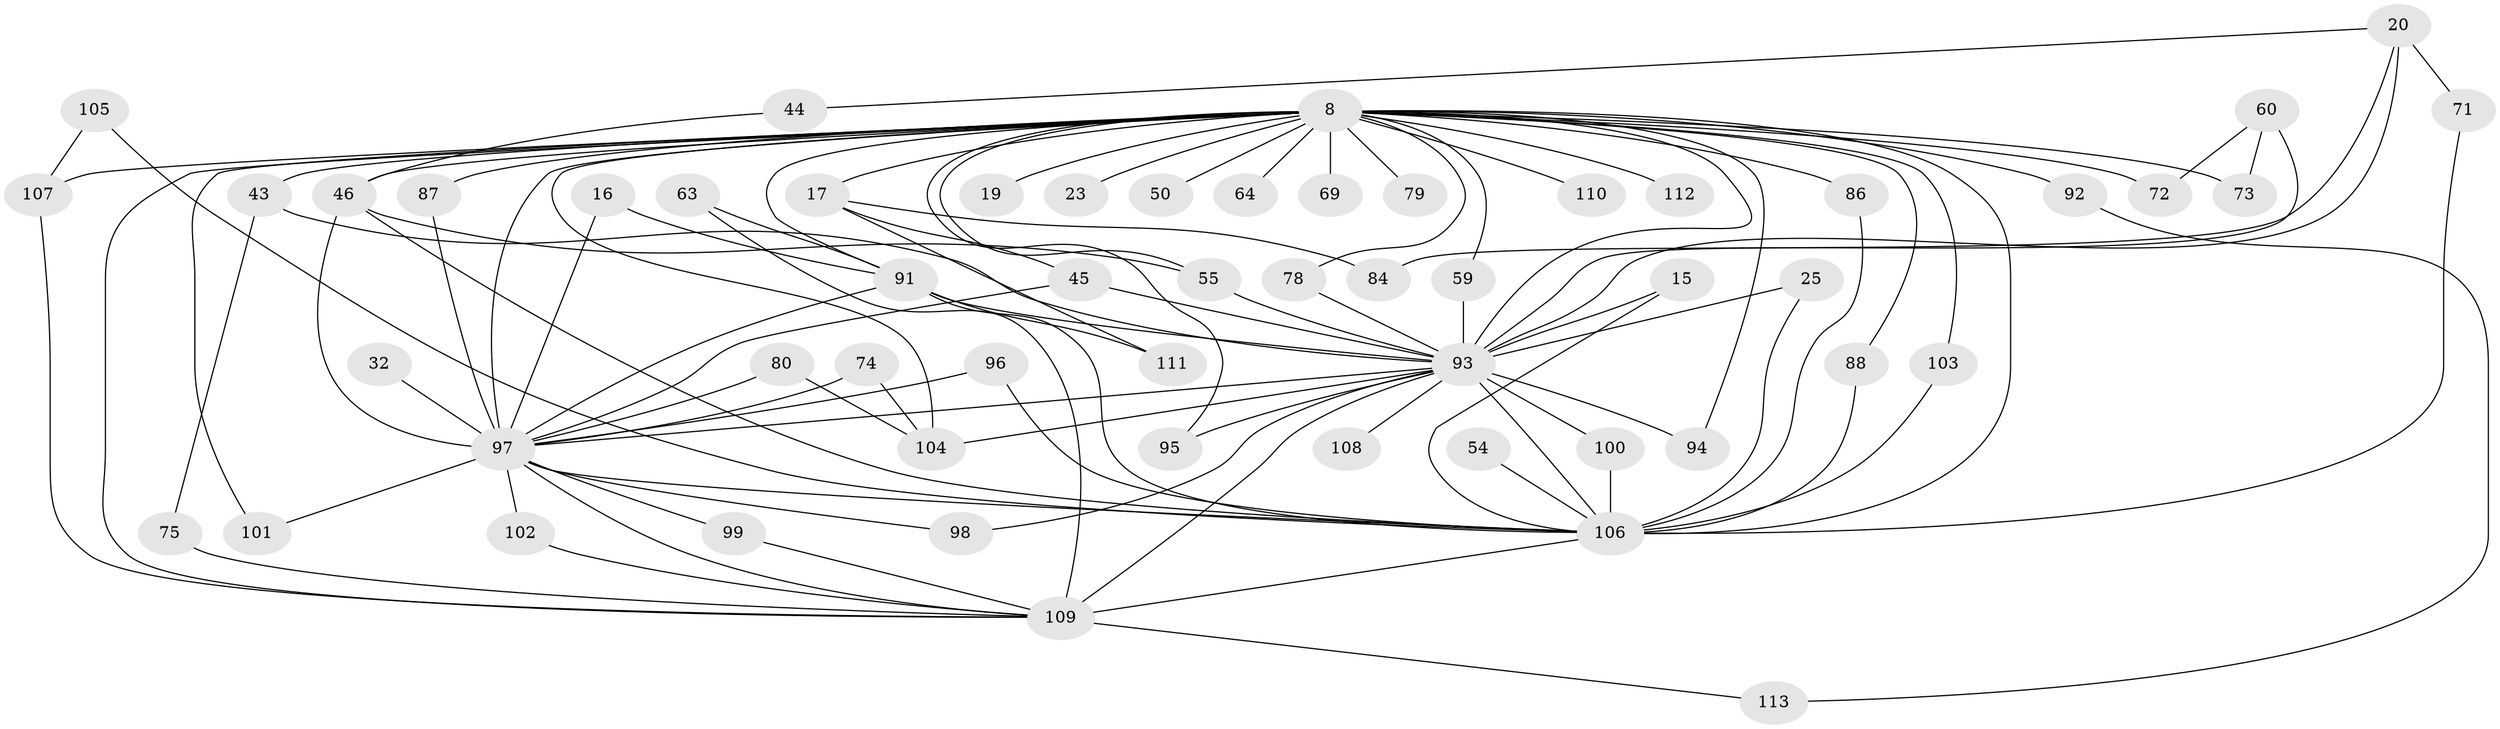 // original degree distribution, {25: 0.035398230088495575, 20: 0.008849557522123894, 19: 0.008849557522123894, 18: 0.008849557522123894, 24: 0.008849557522123894, 15: 0.008849557522123894, 27: 0.008849557522123894, 5: 0.04424778761061947, 3: 0.21238938053097345, 4: 0.07079646017699115, 2: 0.5486725663716814, 6: 0.017699115044247787, 7: 0.017699115044247787}
// Generated by graph-tools (version 1.1) at 2025/44/03/09/25 04:44:42]
// undirected, 56 vertices, 102 edges
graph export_dot {
graph [start="1"]
  node [color=gray90,style=filled];
  8 [super="+6+3"];
  15;
  16;
  17;
  19;
  20;
  23;
  25;
  32;
  43 [super="+24"];
  44;
  45 [super="+26"];
  46 [super="+13+31"];
  50 [super="+18"];
  54;
  55 [super="+51"];
  59 [super="+29+52"];
  60 [super="+38"];
  63;
  64;
  69;
  71 [super="+70"];
  72;
  73;
  74;
  75;
  78;
  79;
  80;
  84;
  86 [super="+67"];
  87 [super="+65"];
  88;
  91 [super="+61+90"];
  92;
  93 [super="+68+10+83"];
  94 [super="+77"];
  95;
  96;
  97 [super="+34"];
  98;
  99;
  100 [super="+76"];
  101 [super="+62+30"];
  102;
  103;
  104 [super="+57"];
  105;
  106 [super="+11+81+85"];
  107 [super="+66+47"];
  108;
  109 [super="+37+49+58+56"];
  110;
  111;
  112;
  113;
  8 -- 17 [weight=2];
  8 -- 19 [weight=2];
  8 -- 50 [weight=3];
  8 -- 64 [weight=2];
  8 -- 78;
  8 -- 87 [weight=3];
  8 -- 103;
  8 -- 110 [weight=2];
  8 -- 112 [weight=2];
  8 -- 69 [weight=2];
  8 -- 73;
  8 -- 79 [weight=2];
  8 -- 101 [weight=3];
  8 -- 55;
  8 -- 23 [weight=2];
  8 -- 43 [weight=2];
  8 -- 59;
  8 -- 72;
  8 -- 86 [weight=2];
  8 -- 88;
  8 -- 91 [weight=2];
  8 -- 92 [weight=2];
  8 -- 94;
  8 -- 95;
  8 -- 97 [weight=11];
  8 -- 104 [weight=2];
  8 -- 106 [weight=15];
  8 -- 107 [weight=3];
  8 -- 93 [weight=10];
  8 -- 109 [weight=3];
  8 -- 46;
  15 -- 106;
  15 -- 93;
  16 -- 97;
  16 -- 91;
  17 -- 84;
  17 -- 111;
  17 -- 45;
  20 -- 44;
  20 -- 71 [weight=2];
  20 -- 84;
  20 -- 93 [weight=2];
  25 -- 106;
  25 -- 93;
  32 -- 97 [weight=2];
  43 -- 75;
  43 -- 93;
  44 -- 46;
  45 -- 97;
  45 -- 93;
  46 -- 97 [weight=2];
  46 -- 106;
  46 -- 55;
  54 -- 106 [weight=2];
  55 -- 93;
  59 -- 93 [weight=3];
  60 -- 72;
  60 -- 73;
  60 -- 93 [weight=2];
  63 -- 109;
  63 -- 91;
  71 -- 106;
  74 -- 104;
  74 -- 97;
  75 -- 109;
  78 -- 93;
  80 -- 104;
  80 -- 97;
  86 -- 106;
  87 -- 97;
  88 -- 106;
  91 -- 111;
  91 -- 106;
  91 -- 93 [weight=4];
  91 -- 97;
  92 -- 113;
  93 -- 106 [weight=6];
  93 -- 94 [weight=2];
  93 -- 95;
  93 -- 97 [weight=4];
  93 -- 98;
  93 -- 100;
  93 -- 104;
  93 -- 108;
  93 -- 109 [weight=6];
  96 -- 97;
  96 -- 106;
  97 -- 98;
  97 -- 99;
  97 -- 102;
  97 -- 106 [weight=6];
  97 -- 109;
  97 -- 101;
  99 -- 109;
  100 -- 106 [weight=2];
  102 -- 109;
  103 -- 106;
  105 -- 106;
  105 -- 107;
  106 -- 109;
  107 -- 109;
  109 -- 113;
}
